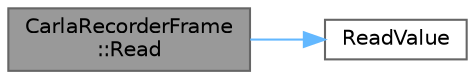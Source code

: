 digraph "CarlaRecorderFrame::Read"
{
 // INTERACTIVE_SVG=YES
 // LATEX_PDF_SIZE
  bgcolor="transparent";
  edge [fontname=Helvetica,fontsize=10,labelfontname=Helvetica,labelfontsize=10];
  node [fontname=Helvetica,fontsize=10,shape=box,height=0.2,width=0.4];
  rankdir="LR";
  Node1 [id="Node000001",label="CarlaRecorderFrame\l::Read",height=0.2,width=0.4,color="gray40", fillcolor="grey60", style="filled", fontcolor="black",tooltip=" "];
  Node1 -> Node2 [id="edge1_Node000001_Node000002",color="steelblue1",style="solid",tooltip=" "];
  Node2 [id="Node000002",label="ReadValue",height=0.2,width=0.4,color="grey40", fillcolor="white", style="filled",URL="$d6/dd1/CarlaRecorderHelpers_8h.html#af7b2a7c287743d6b41ad64e8df3faa5f",tooltip=" "];
}
